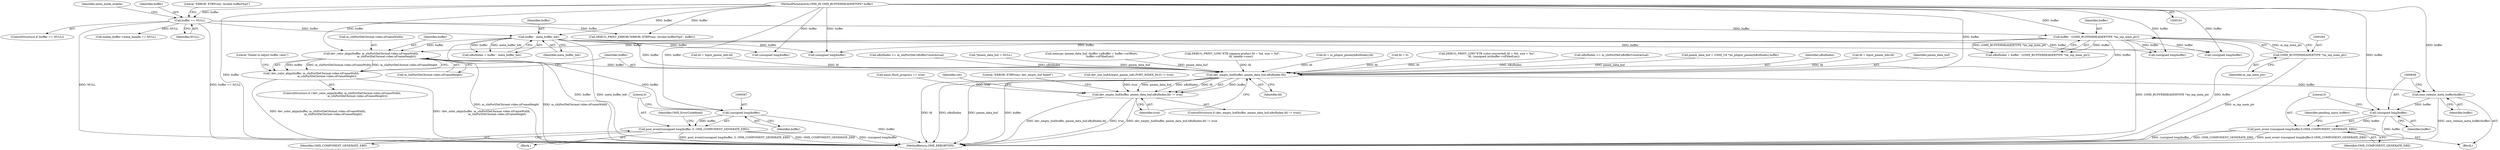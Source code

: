 digraph "0_Android_4ed06d14080d8667d5be14eed200e378cba78345_0@pointer" {
"1000566" [label="(Call,dev_color_align(buffer, m_sInPortDef.format.video.nFrameWidth,\n                                    m_sInPortDef.format.video.nFrameHeight))"];
"1000159" [label="(Call,buffer - meta_buffer_hdr)"];
"1000138" [label="(Call,buffer == NULL)"];
"1000103" [label="(MethodParameterIn,OMX_IN OMX_BUFFERHEADERTYPE* buffer)"];
"1000261" [label="(Call,buffer - ((OMX_BUFFERHEADERTYPE *)m_inp_mem_ptr))"];
"1000263" [label="(Call,(OMX_BUFFERHEADERTYPE *)m_inp_mem_ptr)"];
"1000565" [label="(Call,!dev_color_align(buffer, m_sInPortDef.format.video.nFrameWidth,\n                                    m_sInPortDef.format.video.nFrameHeight))"];
"1000586" [label="(Call,(unsigned long)buffer)"];
"1000585" [label="(Call,post_event((unsigned long)buffer, 0, OMX_COMPONENT_GENERATE_EBD))"];
"1000595" [label="(Call,dev_empty_buf(buffer, pmem_data_buf,nBufIndex,fd))"];
"1000594" [label="(Call,dev_empty_buf(buffer, pmem_data_buf,nBufIndex,fd) != true)"];
"1000604" [label="(Call,omx_release_meta_buffer(buffer))"];
"1000607" [label="(Call,(unsigned long)buffer)"];
"1000606" [label="(Call,post_event ((unsigned long)buffer,0,OMX_COMPONENT_GENERATE_EBD))"];
"1000139" [label="(Identifier,buffer)"];
"1000564" [label="(ControlStructure,if (!dev_color_align(buffer, m_sInPortDef.format.video.nFrameWidth,\n                                    m_sInPortDef.format.video.nFrameHeight)))"];
"1000250" [label="(Call,(unsigned long)buffer)"];
"1000445" [label="(Call,(unsigned long)buffer)"];
"1000586" [label="(Call,(unsigned long)buffer)"];
"1000490" [label="(Call,(unsigned long)buffer)"];
"1000597" [label="(Identifier,pmem_data_buf)"];
"1000345" [label="(Call,fd = Input_pmem_info.fd)"];
"1000267" [label="(Call,nBufIndex >= m_sInPortDef.nBufferCountActual)"];
"1000595" [label="(Call,dev_empty_buf(buffer, pmem_data_buf,nBufIndex,fd))"];
"1000281" [label="(Call,input_flush_progress == true)"];
"1000593" [label="(ControlStructure,if (dev_empty_buf(buffer, pmem_data_buf,nBufIndex,fd) != true))"];
"1000622" [label="(Identifier,ret)"];
"1000137" [label="(ControlStructure,if (buffer == NULL))"];
"1000143" [label="(Literal,\"ERROR: ETBProxy: Invalid buffer[%p]\")"];
"1000212" [label="(Call,media_buffer->meta_handle == NULL)"];
"1000584" [label="(Literal,\"Failed to adjust buffer color\")"];
"1000603" [label="(Literal,\"ERROR: ETBProxy: dev_empty_buf failed\")"];
"1000610" [label="(Literal,0)"];
"1000600" [label="(Identifier,true)"];
"1000157" [label="(Call,nBufIndex = buffer - meta_buffer_hdr)"];
"1000565" [label="(Call,!dev_color_align(buffer, m_sInPortDef.format.video.nFrameWidth,\n                                    m_sInPortDef.format.video.nFrameHeight))"];
"1000604" [label="(Call,omx_release_meta_buffer(buffer))"];
"1000109" [label="(Call,*pmem_data_buf = NULL)"];
"1000140" [label="(Identifier,NULL)"];
"1000286" [label="(Call,(unsigned long)buffer)"];
"1000596" [label="(Identifier,buffer)"];
"1000161" [label="(Identifier,meta_buffer_hdr)"];
"1000142" [label="(Call,DEBUG_PRINT_ERROR(\"ERROR: ETBProxy: Invalid buffer[%p]\", buffer))"];
"1000519" [label="(Call,memcpy (pmem_data_buf, (buffer->pBuffer + buffer->nOffset),\n                    buffer->nFilledLen))"];
"1000479" [label="(Call,DEBUG_PRINT_LOW(\"ETB (opaque-gralloc) fd = %d, size = %d\",\n                    fd, handle->size))"];
"1000138" [label="(Call,buffer == NULL)"];
"1000160" [label="(Identifier,buffer)"];
"1000575" [label="(Call,m_sInPortDef.format.video.nFrameHeight)"];
"1000589" [label="(Literal,0)"];
"1000609" [label="(Identifier,buffer)"];
"1000299" [label="(Call,fd = m_pInput_pmem[nBufIndex].fd)"];
"1000611" [label="(Identifier,OMX_COMPONENT_GENERATE_EBD)"];
"1000129" [label="(Call,fd = 0)"];
"1000567" [label="(Identifier,buffer)"];
"1000159" [label="(Call,buffer - meta_buffer_hdr)"];
"1000544" [label="(Call,DEBUG_PRINT_LOW(\"ETB (color-converted) fd = %d, size = %u\",\n                fd, (unsigned int)buffer->nFilledLen))"];
"1000265" [label="(Identifier,m_inp_mem_ptr)"];
"1000588" [label="(Identifier,buffer)"];
"1000592" [label="(Identifier,OMX_ErrorUndefined)"];
"1000103" [label="(MethodParameterIn,OMX_IN OMX_BUFFERHEADERTYPE* buffer)"];
"1000613" [label="(Identifier,pending_input_buffers)"];
"1000163" [label="(Call,nBufIndex >= m_sInPortDef.nBufferCountActual)"];
"1000623" [label="(MethodReturn,OMX_ERRORTYPE)"];
"1000149" [label="(Identifier,meta_mode_enable)"];
"1000507" [label="(Call,pmem_data_buf = (OMX_U8 *)m_pInput_pmem[nBufIndex].buffer)"];
"1000434" [label="(Call,dev_use_buf(&Input_pmem_info,PORT_INDEX_IN,0) != true)"];
"1000263" [label="(Call,(OMX_BUFFERHEADERTYPE *)m_inp_mem_ptr)"];
"1000585" [label="(Call,post_event((unsigned long)buffer, 0, OMX_COMPONENT_GENERATE_EBD))"];
"1000590" [label="(Identifier,OMX_COMPONENT_GENERATE_EBD)"];
"1000598" [label="(Identifier,nBufIndex)"];
"1000261" [label="(Call,buffer - ((OMX_BUFFERHEADERTYPE *)m_inp_mem_ptr))"];
"1000599" [label="(Identifier,fd)"];
"1000566" [label="(Call,dev_color_align(buffer, m_sInPortDef.format.video.nFrameWidth,\n                                    m_sInPortDef.format.video.nFrameHeight))"];
"1000601" [label="(Block,)"];
"1000607" [label="(Call,(unsigned long)buffer)"];
"1000259" [label="(Call,nBufIndex = buffer - ((OMX_BUFFERHEADERTYPE *)m_inp_mem_ptr))"];
"1000606" [label="(Call,post_event ((unsigned long)buffer,0,OMX_COMPONENT_GENERATE_EBD))"];
"1000262" [label="(Identifier,buffer)"];
"1000405" [label="(Call,fd = Input_pmem_info.fd)"];
"1000582" [label="(Block,)"];
"1000605" [label="(Identifier,buffer)"];
"1000568" [label="(Call,m_sInPortDef.format.video.nFrameWidth)"];
"1000594" [label="(Call,dev_empty_buf(buffer, pmem_data_buf,nBufIndex,fd) != true)"];
"1000566" -> "1000565"  [label="AST: "];
"1000566" -> "1000575"  [label="CFG: "];
"1000567" -> "1000566"  [label="AST: "];
"1000568" -> "1000566"  [label="AST: "];
"1000575" -> "1000566"  [label="AST: "];
"1000565" -> "1000566"  [label="CFG: "];
"1000566" -> "1000623"  [label="DDG: m_sInPortDef.format.video.nFrameHeight"];
"1000566" -> "1000623"  [label="DDG: m_sInPortDef.format.video.nFrameWidth"];
"1000566" -> "1000565"  [label="DDG: buffer"];
"1000566" -> "1000565"  [label="DDG: m_sInPortDef.format.video.nFrameWidth"];
"1000566" -> "1000565"  [label="DDG: m_sInPortDef.format.video.nFrameHeight"];
"1000159" -> "1000566"  [label="DDG: buffer"];
"1000261" -> "1000566"  [label="DDG: buffer"];
"1000103" -> "1000566"  [label="DDG: buffer"];
"1000566" -> "1000586"  [label="DDG: buffer"];
"1000566" -> "1000595"  [label="DDG: buffer"];
"1000159" -> "1000157"  [label="AST: "];
"1000159" -> "1000161"  [label="CFG: "];
"1000160" -> "1000159"  [label="AST: "];
"1000161" -> "1000159"  [label="AST: "];
"1000157" -> "1000159"  [label="CFG: "];
"1000159" -> "1000623"  [label="DDG: buffer"];
"1000159" -> "1000623"  [label="DDG: meta_buffer_hdr"];
"1000159" -> "1000157"  [label="DDG: buffer"];
"1000159" -> "1000157"  [label="DDG: meta_buffer_hdr"];
"1000138" -> "1000159"  [label="DDG: buffer"];
"1000103" -> "1000159"  [label="DDG: buffer"];
"1000159" -> "1000250"  [label="DDG: buffer"];
"1000159" -> "1000286"  [label="DDG: buffer"];
"1000159" -> "1000445"  [label="DDG: buffer"];
"1000159" -> "1000490"  [label="DDG: buffer"];
"1000159" -> "1000595"  [label="DDG: buffer"];
"1000138" -> "1000137"  [label="AST: "];
"1000138" -> "1000140"  [label="CFG: "];
"1000139" -> "1000138"  [label="AST: "];
"1000140" -> "1000138"  [label="AST: "];
"1000143" -> "1000138"  [label="CFG: "];
"1000149" -> "1000138"  [label="CFG: "];
"1000138" -> "1000623"  [label="DDG: NULL"];
"1000138" -> "1000623"  [label="DDG: buffer == NULL"];
"1000103" -> "1000138"  [label="DDG: buffer"];
"1000138" -> "1000142"  [label="DDG: buffer"];
"1000138" -> "1000212"  [label="DDG: NULL"];
"1000138" -> "1000261"  [label="DDG: buffer"];
"1000103" -> "1000101"  [label="AST: "];
"1000103" -> "1000623"  [label="DDG: buffer"];
"1000103" -> "1000142"  [label="DDG: buffer"];
"1000103" -> "1000250"  [label="DDG: buffer"];
"1000103" -> "1000261"  [label="DDG: buffer"];
"1000103" -> "1000286"  [label="DDG: buffer"];
"1000103" -> "1000445"  [label="DDG: buffer"];
"1000103" -> "1000490"  [label="DDG: buffer"];
"1000103" -> "1000586"  [label="DDG: buffer"];
"1000103" -> "1000595"  [label="DDG: buffer"];
"1000103" -> "1000604"  [label="DDG: buffer"];
"1000103" -> "1000607"  [label="DDG: buffer"];
"1000261" -> "1000259"  [label="AST: "];
"1000261" -> "1000263"  [label="CFG: "];
"1000262" -> "1000261"  [label="AST: "];
"1000263" -> "1000261"  [label="AST: "];
"1000259" -> "1000261"  [label="CFG: "];
"1000261" -> "1000623"  [label="DDG: (OMX_BUFFERHEADERTYPE *)m_inp_mem_ptr"];
"1000261" -> "1000623"  [label="DDG: buffer"];
"1000261" -> "1000259"  [label="DDG: buffer"];
"1000261" -> "1000259"  [label="DDG: (OMX_BUFFERHEADERTYPE *)m_inp_mem_ptr"];
"1000263" -> "1000261"  [label="DDG: m_inp_mem_ptr"];
"1000261" -> "1000286"  [label="DDG: buffer"];
"1000261" -> "1000445"  [label="DDG: buffer"];
"1000261" -> "1000490"  [label="DDG: buffer"];
"1000261" -> "1000595"  [label="DDG: buffer"];
"1000263" -> "1000265"  [label="CFG: "];
"1000264" -> "1000263"  [label="AST: "];
"1000265" -> "1000263"  [label="AST: "];
"1000263" -> "1000623"  [label="DDG: m_inp_mem_ptr"];
"1000565" -> "1000564"  [label="AST: "];
"1000584" -> "1000565"  [label="CFG: "];
"1000596" -> "1000565"  [label="CFG: "];
"1000565" -> "1000623"  [label="DDG: dev_color_align(buffer, m_sInPortDef.format.video.nFrameWidth,\n                                    m_sInPortDef.format.video.nFrameHeight)"];
"1000565" -> "1000623"  [label="DDG: !dev_color_align(buffer, m_sInPortDef.format.video.nFrameWidth,\n                                    m_sInPortDef.format.video.nFrameHeight)"];
"1000586" -> "1000585"  [label="AST: "];
"1000586" -> "1000588"  [label="CFG: "];
"1000587" -> "1000586"  [label="AST: "];
"1000588" -> "1000586"  [label="AST: "];
"1000589" -> "1000586"  [label="CFG: "];
"1000586" -> "1000623"  [label="DDG: buffer"];
"1000586" -> "1000585"  [label="DDG: buffer"];
"1000585" -> "1000582"  [label="AST: "];
"1000585" -> "1000590"  [label="CFG: "];
"1000589" -> "1000585"  [label="AST: "];
"1000590" -> "1000585"  [label="AST: "];
"1000592" -> "1000585"  [label="CFG: "];
"1000585" -> "1000623"  [label="DDG: OMX_COMPONENT_GENERATE_EBD"];
"1000585" -> "1000623"  [label="DDG: (unsigned long)buffer"];
"1000585" -> "1000623"  [label="DDG: post_event((unsigned long)buffer, 0, OMX_COMPONENT_GENERATE_EBD)"];
"1000595" -> "1000594"  [label="AST: "];
"1000595" -> "1000599"  [label="CFG: "];
"1000596" -> "1000595"  [label="AST: "];
"1000597" -> "1000595"  [label="AST: "];
"1000598" -> "1000595"  [label="AST: "];
"1000599" -> "1000595"  [label="AST: "];
"1000600" -> "1000595"  [label="CFG: "];
"1000595" -> "1000623"  [label="DDG: fd"];
"1000595" -> "1000623"  [label="DDG: nBufIndex"];
"1000595" -> "1000623"  [label="DDG: pmem_data_buf"];
"1000595" -> "1000623"  [label="DDG: buffer"];
"1000595" -> "1000594"  [label="DDG: buffer"];
"1000595" -> "1000594"  [label="DDG: pmem_data_buf"];
"1000595" -> "1000594"  [label="DDG: nBufIndex"];
"1000595" -> "1000594"  [label="DDG: fd"];
"1000519" -> "1000595"  [label="DDG: pmem_data_buf"];
"1000109" -> "1000595"  [label="DDG: pmem_data_buf"];
"1000507" -> "1000595"  [label="DDG: pmem_data_buf"];
"1000163" -> "1000595"  [label="DDG: nBufIndex"];
"1000267" -> "1000595"  [label="DDG: nBufIndex"];
"1000129" -> "1000595"  [label="DDG: fd"];
"1000544" -> "1000595"  [label="DDG: fd"];
"1000299" -> "1000595"  [label="DDG: fd"];
"1000405" -> "1000595"  [label="DDG: fd"];
"1000345" -> "1000595"  [label="DDG: fd"];
"1000479" -> "1000595"  [label="DDG: fd"];
"1000595" -> "1000604"  [label="DDG: buffer"];
"1000594" -> "1000593"  [label="AST: "];
"1000594" -> "1000600"  [label="CFG: "];
"1000600" -> "1000594"  [label="AST: "];
"1000603" -> "1000594"  [label="CFG: "];
"1000622" -> "1000594"  [label="CFG: "];
"1000594" -> "1000623"  [label="DDG: dev_empty_buf(buffer, pmem_data_buf,nBufIndex,fd)"];
"1000594" -> "1000623"  [label="DDG: true"];
"1000594" -> "1000623"  [label="DDG: dev_empty_buf(buffer, pmem_data_buf,nBufIndex,fd) != true"];
"1000434" -> "1000594"  [label="DDG: true"];
"1000281" -> "1000594"  [label="DDG: true"];
"1000604" -> "1000601"  [label="AST: "];
"1000604" -> "1000605"  [label="CFG: "];
"1000605" -> "1000604"  [label="AST: "];
"1000608" -> "1000604"  [label="CFG: "];
"1000604" -> "1000623"  [label="DDG: omx_release_meta_buffer(buffer)"];
"1000604" -> "1000607"  [label="DDG: buffer"];
"1000607" -> "1000606"  [label="AST: "];
"1000607" -> "1000609"  [label="CFG: "];
"1000608" -> "1000607"  [label="AST: "];
"1000609" -> "1000607"  [label="AST: "];
"1000610" -> "1000607"  [label="CFG: "];
"1000607" -> "1000623"  [label="DDG: buffer"];
"1000607" -> "1000606"  [label="DDG: buffer"];
"1000606" -> "1000601"  [label="AST: "];
"1000606" -> "1000611"  [label="CFG: "];
"1000610" -> "1000606"  [label="AST: "];
"1000611" -> "1000606"  [label="AST: "];
"1000613" -> "1000606"  [label="CFG: "];
"1000606" -> "1000623"  [label="DDG: (unsigned long)buffer"];
"1000606" -> "1000623"  [label="DDG: OMX_COMPONENT_GENERATE_EBD"];
"1000606" -> "1000623"  [label="DDG: post_event ((unsigned long)buffer,0,OMX_COMPONENT_GENERATE_EBD)"];
}
